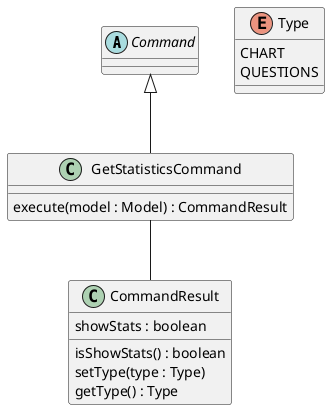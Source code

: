 @startuml

abstract class Command

Command <|-- GetStatisticsCommand
GetStatisticsCommand -- CommandResult

class GetStatisticsCommand {
execute(model : Model) : CommandResult
}

class CommandResult {
showStats : boolean
isShowStats() : boolean
setType(type : Type)
getType() : Type
}

enum Type {
CHART
QUESTIONS
}

@enduml